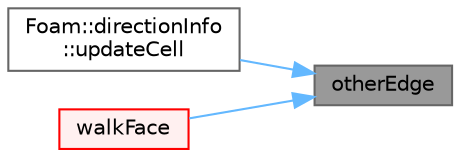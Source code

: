 digraph "otherEdge"
{
 // LATEX_PDF_SIZE
  bgcolor="transparent";
  edge [fontname=Helvetica,fontsize=10,labelfontname=Helvetica,labelfontsize=10];
  node [fontname=Helvetica,fontsize=10,shape=box,height=0.2,width=0.4];
  rankdir="RL";
  Node1 [id="Node000001",label="otherEdge",height=0.2,width=0.4,color="gray40", fillcolor="grey60", style="filled", fontcolor="black",tooltip=" "];
  Node1 -> Node2 [id="edge1_Node000001_Node000002",dir="back",color="steelblue1",style="solid",tooltip=" "];
  Node2 [id="Node000002",label="Foam::directionInfo\l::updateCell",height=0.2,width=0.4,color="grey40", fillcolor="white", style="filled",URL="$classFoam_1_1directionInfo.html#a77204b39a1795badf6e3b5db01bef0c6",tooltip=" "];
  Node1 -> Node3 [id="edge2_Node000001_Node000003",dir="back",color="steelblue1",style="solid",tooltip=" "];
  Node3 [id="Node000003",label="walkFace",height=0.2,width=0.4,color="red", fillcolor="#FFF0F0", style="filled",URL="$namespaceFoam_1_1meshTools.html#a4f55fe52bbb9f70d9dfc258e6e97d7c7",tooltip=" "];
}
